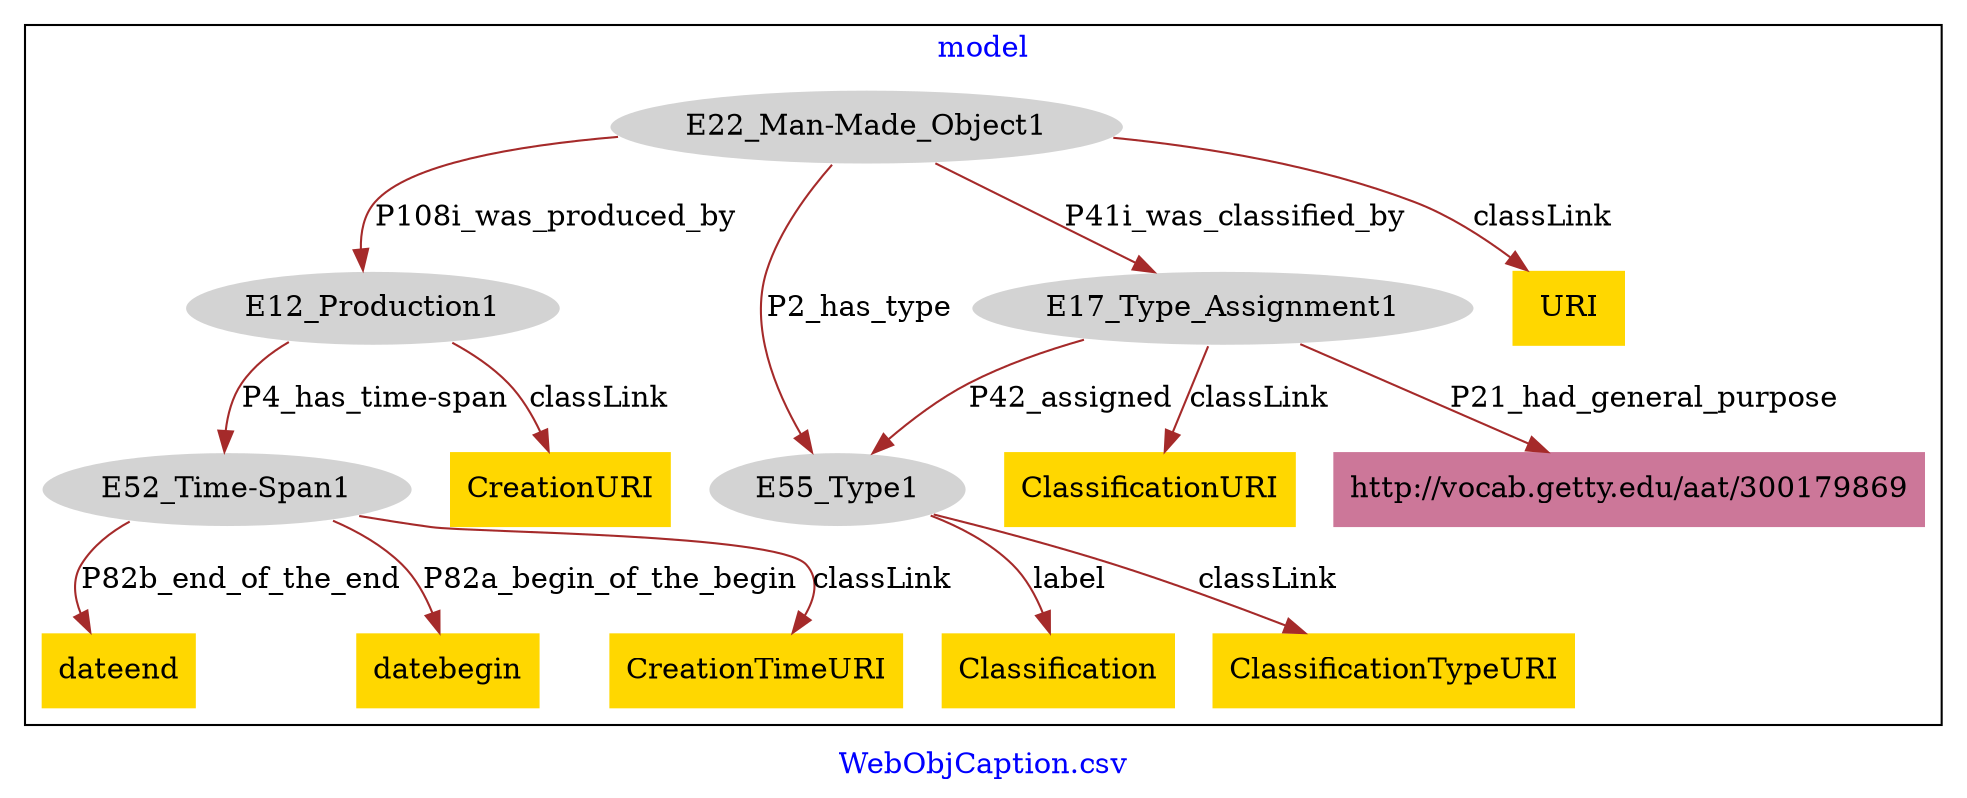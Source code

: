 digraph n0 {
fontcolor="blue"
remincross="true"
label="WebObjCaption.csv"
subgraph cluster {
label="model"
n2[style="filled",color="white",fillcolor="lightgray",label="E12_Production1"];
n3[style="filled",color="white",fillcolor="lightgray",label="E52_Time-Span1"];
n4[style="filled",color="white",fillcolor="lightgray",label="E17_Type_Assignment1"];
n5[style="filled",color="white",fillcolor="lightgray",label="E55_Type1"];
n6[style="filled",color="white",fillcolor="lightgray",label="E22_Man-Made_Object1"];
n7[shape="plaintext",style="filled",fillcolor="gold",label="ClassificationURI"];
n8[shape="plaintext",style="filled",fillcolor="gold",label="CreationURI"];
n9[shape="plaintext",style="filled",fillcolor="gold",label="Classification"];
n10[shape="plaintext",style="filled",fillcolor="gold",label="datebegin"];
n11[shape="plaintext",style="filled",fillcolor="gold",label="ClassificationTypeURI"];
n12[shape="plaintext",style="filled",fillcolor="gold",label="CreationTimeURI"];
n13[shape="plaintext",style="filled",fillcolor="gold",label="dateend"];
n14[shape="plaintext",style="filled",fillcolor="gold",label="URI"];
n15[shape="plaintext",style="filled",fillcolor="#CC7799",label="http://vocab.getty.edu/aat/300179869"];
}
n2 -> n3[color="brown",fontcolor="black",label="P4_has_time-span"]
n4 -> n5[color="brown",fontcolor="black",label="P42_assigned"]
n6 -> n2[color="brown",fontcolor="black",label="P108i_was_produced_by"]
n6 -> n4[color="brown",fontcolor="black",label="P41i_was_classified_by"]
n4 -> n7[color="brown",fontcolor="black",label="classLink"]
n2 -> n8[color="brown",fontcolor="black",label="classLink"]
n5 -> n9[color="brown",fontcolor="black",label="label"]
n3 -> n10[color="brown",fontcolor="black",label="P82a_begin_of_the_begin"]
n5 -> n11[color="brown",fontcolor="black",label="classLink"]
n3 -> n12[color="brown",fontcolor="black",label="classLink"]
n3 -> n13[color="brown",fontcolor="black",label="P82b_end_of_the_end"]
n6 -> n14[color="brown",fontcolor="black",label="classLink"]
n6 -> n5[color="brown",fontcolor="black",label="P2_has_type"]
n4 -> n15[color="brown",fontcolor="black",label="P21_had_general_purpose"]
}
